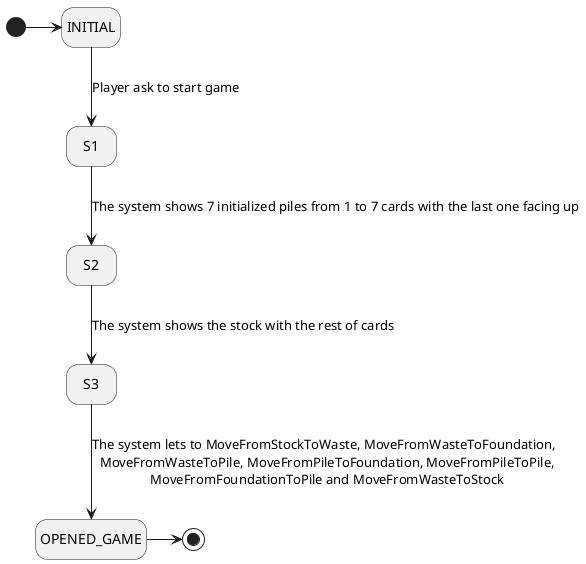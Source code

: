 @startuml

hide empty description

[*] -> INITIAL
INITIAL --> S1: Player ask to start game
S1 --> S2: The system shows 7 initialized piles from 1 to 7 cards with the last one facing up
S2 --> S3: The system shows the stock with the rest of cards
S3 --> OPENED_GAME: The system lets to MoveFromStockToWaste, MoveFromWasteToFoundation, \n MoveFromWasteToPile, MoveFromPileToFoundation, MoveFromPileToPile,\n MoveFromFoundationToPile and MoveFromWasteToStock
OPENED_GAME -> [*]

@enduml